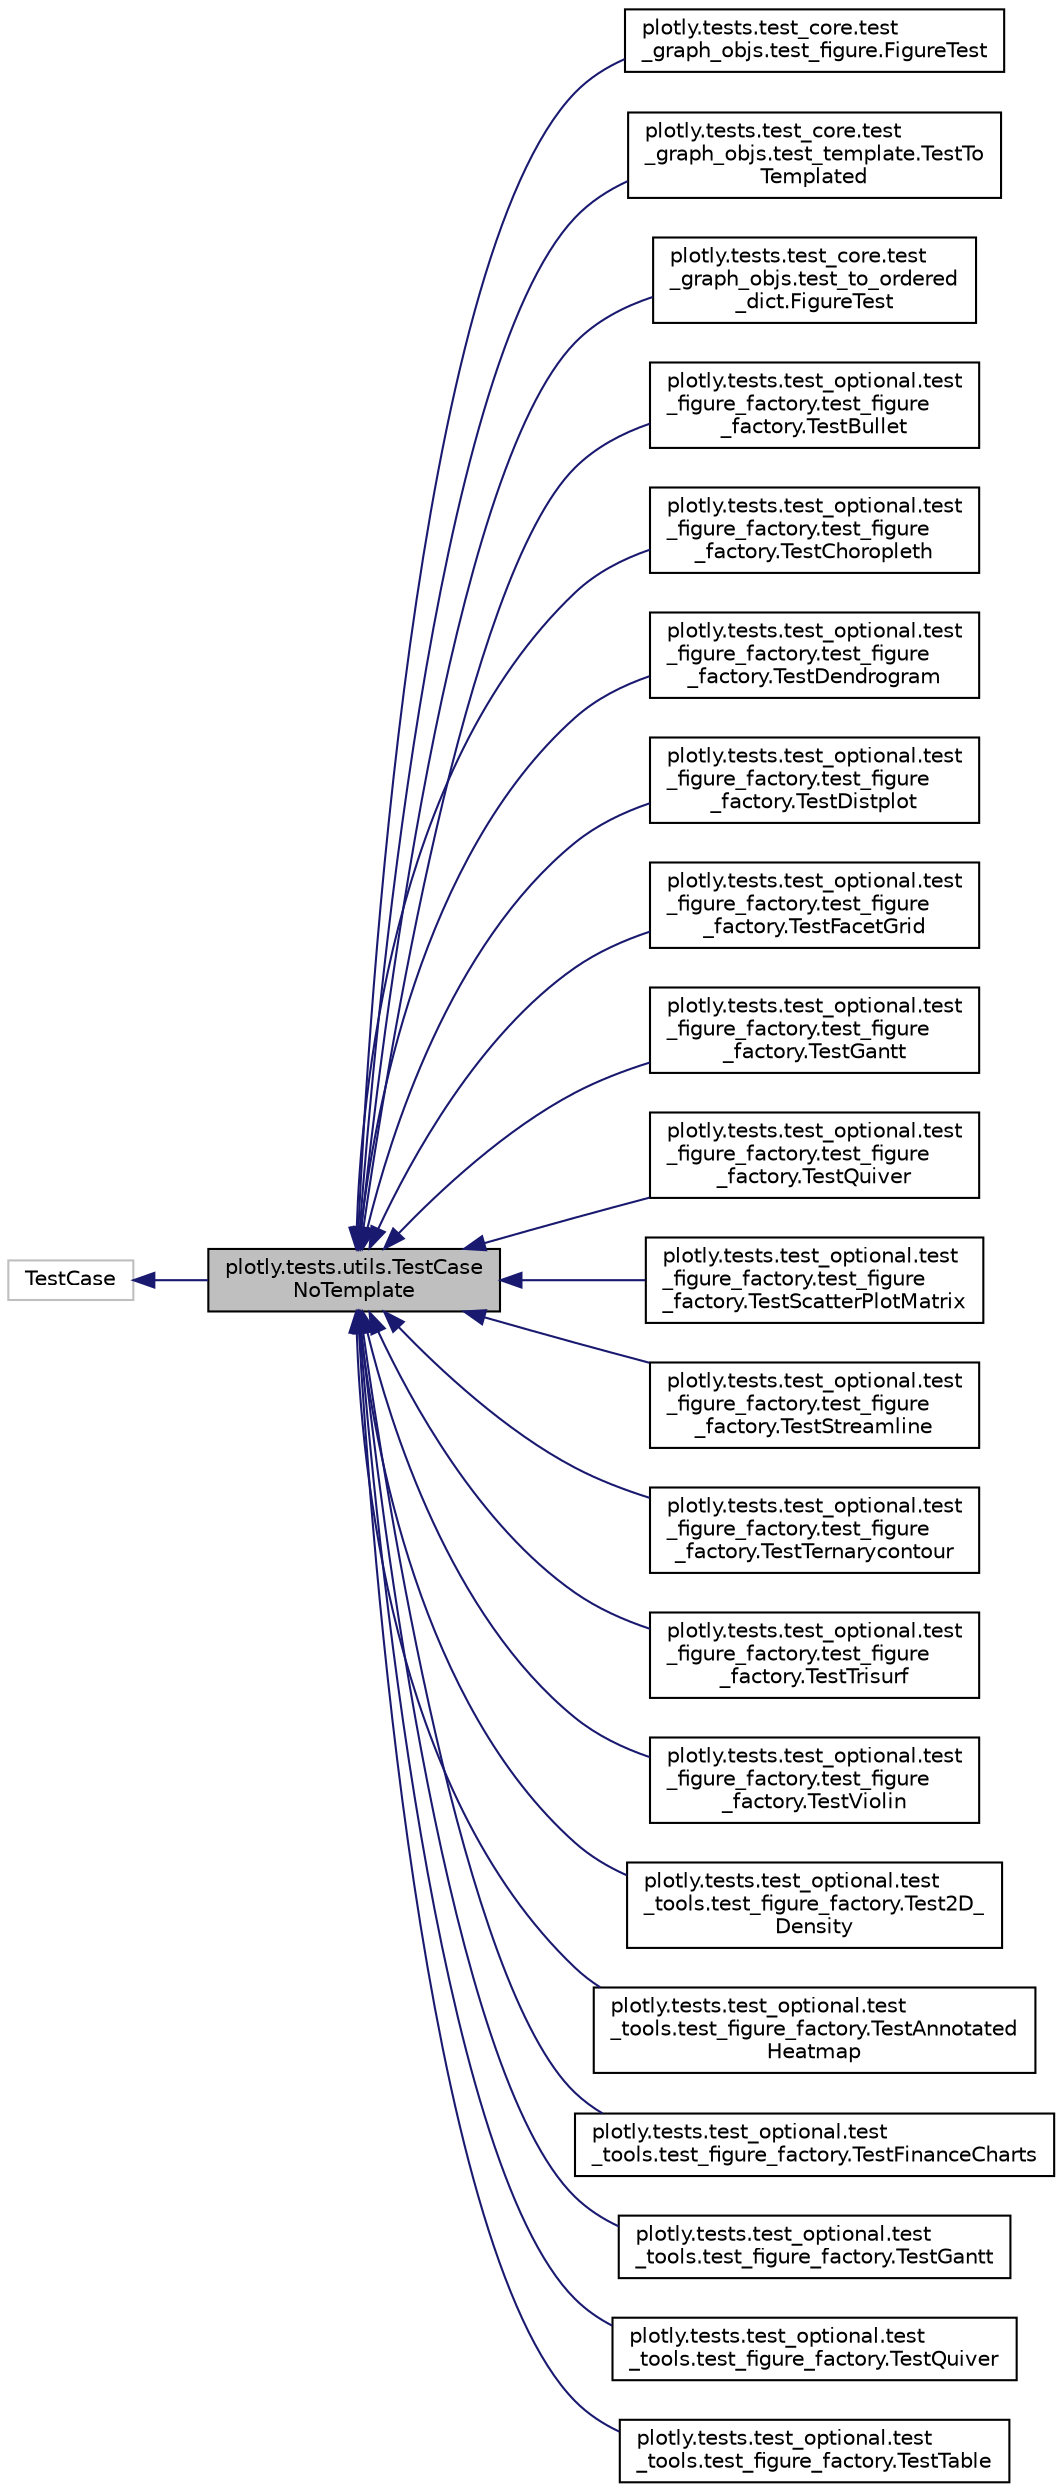 digraph "plotly.tests.utils.TestCaseNoTemplate"
{
 // LATEX_PDF_SIZE
  edge [fontname="Helvetica",fontsize="10",labelfontname="Helvetica",labelfontsize="10"];
  node [fontname="Helvetica",fontsize="10",shape=record];
  rankdir="LR";
  Node1 [label="plotly.tests.utils.TestCase\lNoTemplate",height=0.2,width=0.4,color="black", fillcolor="grey75", style="filled", fontcolor="black",tooltip=" "];
  Node2 -> Node1 [dir="back",color="midnightblue",fontsize="10",style="solid",fontname="Helvetica"];
  Node2 [label="TestCase",height=0.2,width=0.4,color="grey75", fillcolor="white", style="filled",tooltip=" "];
  Node1 -> Node3 [dir="back",color="midnightblue",fontsize="10",style="solid",fontname="Helvetica"];
  Node3 [label="plotly.tests.test_core.test\l_graph_objs.test_figure.FigureTest",height=0.2,width=0.4,color="black", fillcolor="white", style="filled",URL="$classplotly_1_1tests_1_1test__core_1_1test__graph__objs_1_1test__figure_1_1_figure_test.html",tooltip=" "];
  Node1 -> Node4 [dir="back",color="midnightblue",fontsize="10",style="solid",fontname="Helvetica"];
  Node4 [label="plotly.tests.test_core.test\l_graph_objs.test_template.TestTo\lTemplated",height=0.2,width=0.4,color="black", fillcolor="white", style="filled",URL="$classplotly_1_1tests_1_1test__core_1_1test__graph__objs_1_1test__template_1_1_test_to_templated.html",tooltip=" "];
  Node1 -> Node5 [dir="back",color="midnightblue",fontsize="10",style="solid",fontname="Helvetica"];
  Node5 [label="plotly.tests.test_core.test\l_graph_objs.test_to_ordered\l_dict.FigureTest",height=0.2,width=0.4,color="black", fillcolor="white", style="filled",URL="$classplotly_1_1tests_1_1test__core_1_1test__graph__objs_1_1test__to__ordered__dict_1_1_figure_test.html",tooltip=" "];
  Node1 -> Node6 [dir="back",color="midnightblue",fontsize="10",style="solid",fontname="Helvetica"];
  Node6 [label="plotly.tests.test_optional.test\l_figure_factory.test_figure\l_factory.TestBullet",height=0.2,width=0.4,color="black", fillcolor="white", style="filled",URL="$classplotly_1_1tests_1_1test__optional_1_1test__figure__factory_1_1test__figure__factory_1_1_test_bullet.html",tooltip=" "];
  Node1 -> Node7 [dir="back",color="midnightblue",fontsize="10",style="solid",fontname="Helvetica"];
  Node7 [label="plotly.tests.test_optional.test\l_figure_factory.test_figure\l_factory.TestChoropleth",height=0.2,width=0.4,color="black", fillcolor="white", style="filled",URL="$classplotly_1_1tests_1_1test__optional_1_1test__figure__factory_1_1test__figure__factory_1_1_test_choropleth.html",tooltip=" "];
  Node1 -> Node8 [dir="back",color="midnightblue",fontsize="10",style="solid",fontname="Helvetica"];
  Node8 [label="plotly.tests.test_optional.test\l_figure_factory.test_figure\l_factory.TestDendrogram",height=0.2,width=0.4,color="black", fillcolor="white", style="filled",URL="$classplotly_1_1tests_1_1test__optional_1_1test__figure__factory_1_1test__figure__factory_1_1_test_dendrogram.html",tooltip=" "];
  Node1 -> Node9 [dir="back",color="midnightblue",fontsize="10",style="solid",fontname="Helvetica"];
  Node9 [label="plotly.tests.test_optional.test\l_figure_factory.test_figure\l_factory.TestDistplot",height=0.2,width=0.4,color="black", fillcolor="white", style="filled",URL="$classplotly_1_1tests_1_1test__optional_1_1test__figure__factory_1_1test__figure__factory_1_1_test_distplot.html",tooltip=" "];
  Node1 -> Node10 [dir="back",color="midnightblue",fontsize="10",style="solid",fontname="Helvetica"];
  Node10 [label="plotly.tests.test_optional.test\l_figure_factory.test_figure\l_factory.TestFacetGrid",height=0.2,width=0.4,color="black", fillcolor="white", style="filled",URL="$classplotly_1_1tests_1_1test__optional_1_1test__figure__factory_1_1test__figure__factory_1_1_test_facet_grid.html",tooltip=" "];
  Node1 -> Node11 [dir="back",color="midnightblue",fontsize="10",style="solid",fontname="Helvetica"];
  Node11 [label="plotly.tests.test_optional.test\l_figure_factory.test_figure\l_factory.TestGantt",height=0.2,width=0.4,color="black", fillcolor="white", style="filled",URL="$classplotly_1_1tests_1_1test__optional_1_1test__figure__factory_1_1test__figure__factory_1_1_test_gantt.html",tooltip=" "];
  Node1 -> Node12 [dir="back",color="midnightblue",fontsize="10",style="solid",fontname="Helvetica"];
  Node12 [label="plotly.tests.test_optional.test\l_figure_factory.test_figure\l_factory.TestQuiver",height=0.2,width=0.4,color="black", fillcolor="white", style="filled",URL="$classplotly_1_1tests_1_1test__optional_1_1test__figure__factory_1_1test__figure__factory_1_1_test_quiver.html",tooltip=" "];
  Node1 -> Node13 [dir="back",color="midnightblue",fontsize="10",style="solid",fontname="Helvetica"];
  Node13 [label="plotly.tests.test_optional.test\l_figure_factory.test_figure\l_factory.TestScatterPlotMatrix",height=0.2,width=0.4,color="black", fillcolor="white", style="filled",URL="$classplotly_1_1tests_1_1test__optional_1_1test__figure__factory_1_1test__figure__factory_1_1_test_scatter_plot_matrix.html",tooltip=" "];
  Node1 -> Node14 [dir="back",color="midnightblue",fontsize="10",style="solid",fontname="Helvetica"];
  Node14 [label="plotly.tests.test_optional.test\l_figure_factory.test_figure\l_factory.TestStreamline",height=0.2,width=0.4,color="black", fillcolor="white", style="filled",URL="$classplotly_1_1tests_1_1test__optional_1_1test__figure__factory_1_1test__figure__factory_1_1_test_streamline.html",tooltip=" "];
  Node1 -> Node15 [dir="back",color="midnightblue",fontsize="10",style="solid",fontname="Helvetica"];
  Node15 [label="plotly.tests.test_optional.test\l_figure_factory.test_figure\l_factory.TestTernarycontour",height=0.2,width=0.4,color="black", fillcolor="white", style="filled",URL="$classplotly_1_1tests_1_1test__optional_1_1test__figure__factory_1_1test__figure__factory_1_1_test_ternarycontour.html",tooltip=" "];
  Node1 -> Node16 [dir="back",color="midnightblue",fontsize="10",style="solid",fontname="Helvetica"];
  Node16 [label="plotly.tests.test_optional.test\l_figure_factory.test_figure\l_factory.TestTrisurf",height=0.2,width=0.4,color="black", fillcolor="white", style="filled",URL="$classplotly_1_1tests_1_1test__optional_1_1test__figure__factory_1_1test__figure__factory_1_1_test_trisurf.html",tooltip=" "];
  Node1 -> Node17 [dir="back",color="midnightblue",fontsize="10",style="solid",fontname="Helvetica"];
  Node17 [label="plotly.tests.test_optional.test\l_figure_factory.test_figure\l_factory.TestViolin",height=0.2,width=0.4,color="black", fillcolor="white", style="filled",URL="$classplotly_1_1tests_1_1test__optional_1_1test__figure__factory_1_1test__figure__factory_1_1_test_violin.html",tooltip=" "];
  Node1 -> Node18 [dir="back",color="midnightblue",fontsize="10",style="solid",fontname="Helvetica"];
  Node18 [label="plotly.tests.test_optional.test\l_tools.test_figure_factory.Test2D_\lDensity",height=0.2,width=0.4,color="black", fillcolor="white", style="filled",URL="$classplotly_1_1tests_1_1test__optional_1_1test__tools_1_1test__figure__factory_1_1_test2_d___density.html",tooltip=" "];
  Node1 -> Node19 [dir="back",color="midnightblue",fontsize="10",style="solid",fontname="Helvetica"];
  Node19 [label="plotly.tests.test_optional.test\l_tools.test_figure_factory.TestAnnotated\lHeatmap",height=0.2,width=0.4,color="black", fillcolor="white", style="filled",URL="$classplotly_1_1tests_1_1test__optional_1_1test__tools_1_1test__figure__factory_1_1_test_annotated_heatmap.html",tooltip=" "];
  Node1 -> Node20 [dir="back",color="midnightblue",fontsize="10",style="solid",fontname="Helvetica"];
  Node20 [label="plotly.tests.test_optional.test\l_tools.test_figure_factory.TestFinanceCharts",height=0.2,width=0.4,color="black", fillcolor="white", style="filled",URL="$classplotly_1_1tests_1_1test__optional_1_1test__tools_1_1test__figure__factory_1_1_test_finance_charts.html",tooltip=" "];
  Node1 -> Node21 [dir="back",color="midnightblue",fontsize="10",style="solid",fontname="Helvetica"];
  Node21 [label="plotly.tests.test_optional.test\l_tools.test_figure_factory.TestGantt",height=0.2,width=0.4,color="black", fillcolor="white", style="filled",URL="$classplotly_1_1tests_1_1test__optional_1_1test__tools_1_1test__figure__factory_1_1_test_gantt.html",tooltip=" "];
  Node1 -> Node22 [dir="back",color="midnightblue",fontsize="10",style="solid",fontname="Helvetica"];
  Node22 [label="plotly.tests.test_optional.test\l_tools.test_figure_factory.TestQuiver",height=0.2,width=0.4,color="black", fillcolor="white", style="filled",URL="$classplotly_1_1tests_1_1test__optional_1_1test__tools_1_1test__figure__factory_1_1_test_quiver.html",tooltip=" "];
  Node1 -> Node23 [dir="back",color="midnightblue",fontsize="10",style="solid",fontname="Helvetica"];
  Node23 [label="plotly.tests.test_optional.test\l_tools.test_figure_factory.TestTable",height=0.2,width=0.4,color="black", fillcolor="white", style="filled",URL="$classplotly_1_1tests_1_1test__optional_1_1test__tools_1_1test__figure__factory_1_1_test_table.html",tooltip=" "];
}
